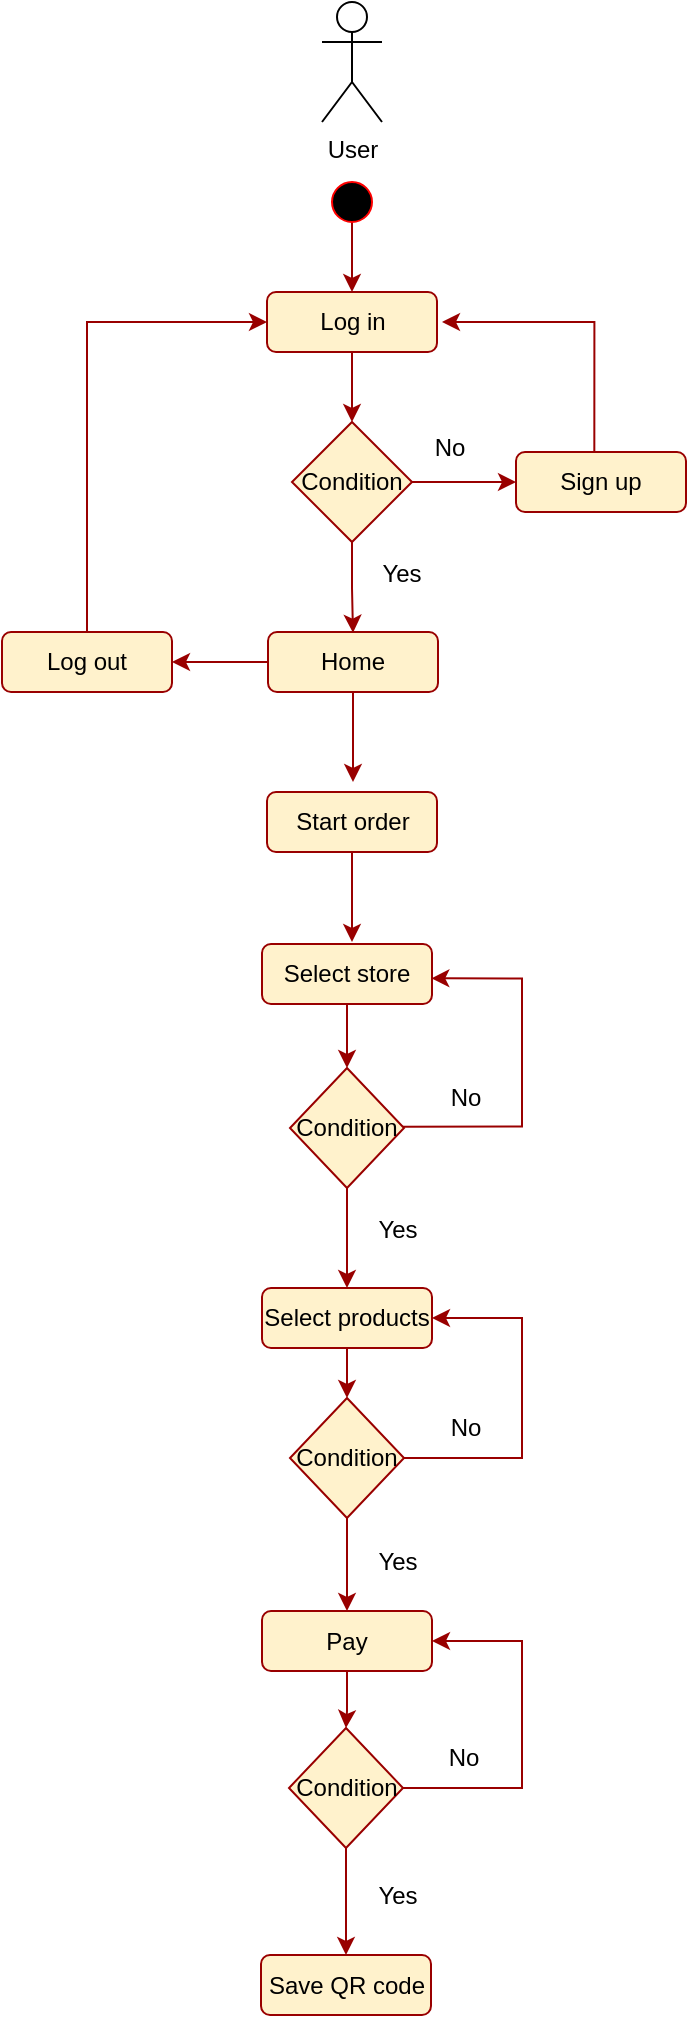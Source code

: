 <mxfile version="10.7.6" type="device"><diagram id="n8Qw_0tGo6ua8nbif8dE" name="Page-1"><mxGraphModel dx="472" dy="588" grid="1" gridSize="10" guides="1" tooltips="1" connect="1" arrows="1" fold="1" page="1" pageScale="1" pageWidth="827" pageHeight="1169" math="0" shadow="0"><root><mxCell id="0"/><mxCell id="1" parent="0"/><mxCell id="tTsXuasMWwU4qQd9reT4-35" value="User" style="shape=umlActor;verticalLabelPosition=bottom;labelBackgroundColor=#ffffff;verticalAlign=top;html=1;outlineConnect=0;" vertex="1" parent="1"><mxGeometry x="260" y="30" width="30" height="60" as="geometry"/></mxCell><mxCell id="tTsXuasMWwU4qQd9reT4-42" value="" style="edgeStyle=orthogonalEdgeStyle;rounded=0;orthogonalLoop=1;jettySize=auto;html=1;strokeColor=#990000;entryX=0.5;entryY=0;entryDx=0;entryDy=0;" edge="1" parent="1" source="tTsXuasMWwU4qQd9reT4-40" target="tTsXuasMWwU4qQd9reT4-43"><mxGeometry relative="1" as="geometry"><mxPoint x="275" y="170" as="targetPoint"/></mxGeometry></mxCell><mxCell id="tTsXuasMWwU4qQd9reT4-40" value="" style="ellipse;whiteSpace=wrap;html=1;aspect=fixed;fillColor=#000000;strokeColor=#FF0000;" vertex="1" parent="1"><mxGeometry x="265" y="120" width="20" height="20" as="geometry"/></mxCell><mxCell id="tTsXuasMWwU4qQd9reT4-45" value="" style="edgeStyle=orthogonalEdgeStyle;rounded=0;orthogonalLoop=1;jettySize=auto;html=1;strokeColor=#990000;exitX=0.5;exitY=1;exitDx=0;exitDy=0;" edge="1" parent="1" source="tTsXuasMWwU4qQd9reT4-43" target="tTsXuasMWwU4qQd9reT4-44"><mxGeometry relative="1" as="geometry"><mxPoint x="275" y="240" as="sourcePoint"/></mxGeometry></mxCell><mxCell id="tTsXuasMWwU4qQd9reT4-43" value="Log in" style="rounded=1;whiteSpace=wrap;html=1;strokeColor=#990000;fillColor=#fff2cc;" vertex="1" parent="1"><mxGeometry x="232.5" y="175" width="85" height="30" as="geometry"/></mxCell><mxCell id="tTsXuasMWwU4qQd9reT4-49" value="" style="edgeStyle=orthogonalEdgeStyle;rounded=0;orthogonalLoop=1;jettySize=auto;html=1;strokeColor=#990000;entryX=0.5;entryY=0;entryDx=0;entryDy=0;exitX=0.5;exitY=1;exitDx=0;exitDy=0;" edge="1" parent="1" source="tTsXuasMWwU4qQd9reT4-44"><mxGeometry relative="1" as="geometry"><mxPoint x="274.667" y="299.667" as="sourcePoint"/><mxPoint x="275.5" y="345.333" as="targetPoint"/><Array as="points"><mxPoint x="275" y="323"/></Array></mxGeometry></mxCell><mxCell id="tTsXuasMWwU4qQd9reT4-52" value="" style="edgeStyle=orthogonalEdgeStyle;rounded=0;orthogonalLoop=1;jettySize=auto;html=1;strokeColor=#990000;" edge="1" parent="1" source="tTsXuasMWwU4qQd9reT4-44" target="tTsXuasMWwU4qQd9reT4-51"><mxGeometry relative="1" as="geometry"/></mxCell><mxCell id="tTsXuasMWwU4qQd9reT4-44" value="Condition" style="rhombus;whiteSpace=wrap;html=1;strokeColor=#990000;fillColor=#fff2cc;" vertex="1" parent="1"><mxGeometry x="245" y="240" width="60" height="60" as="geometry"/></mxCell><mxCell id="tTsXuasMWwU4qQd9reT4-50" value="Yes" style="text;html=1;strokeColor=none;fillColor=none;align=center;verticalAlign=middle;whiteSpace=wrap;rounded=0;" vertex="1" parent="1"><mxGeometry x="279.5" y="306" width="40" height="20" as="geometry"/></mxCell><mxCell id="tTsXuasMWwU4qQd9reT4-54" value="" style="edgeStyle=orthogonalEdgeStyle;rounded=0;orthogonalLoop=1;jettySize=auto;html=1;strokeColor=#990000;" edge="1" parent="1"><mxGeometry relative="1" as="geometry"><mxPoint x="396.167" y="255" as="sourcePoint"/><mxPoint x="320" y="190" as="targetPoint"/><Array as="points"><mxPoint x="396" y="190"/></Array></mxGeometry></mxCell><mxCell id="tTsXuasMWwU4qQd9reT4-51" value="Sign up" style="rounded=1;whiteSpace=wrap;html=1;strokeColor=#990000;fillColor=#fff2cc;" vertex="1" parent="1"><mxGeometry x="357" y="255" width="85" height="30" as="geometry"/></mxCell><mxCell id="tTsXuasMWwU4qQd9reT4-55" value="No" style="text;html=1;strokeColor=none;fillColor=none;align=center;verticalAlign=middle;whiteSpace=wrap;rounded=0;" vertex="1" parent="1"><mxGeometry x="304" y="243" width="40" height="20" as="geometry"/></mxCell><mxCell id="tTsXuasMWwU4qQd9reT4-74" style="edgeStyle=orthogonalEdgeStyle;rounded=0;orthogonalLoop=1;jettySize=auto;html=1;strokeColor=#990000;" edge="1" parent="1" source="tTsXuasMWwU4qQd9reT4-56"><mxGeometry relative="1" as="geometry"><mxPoint x="275.5" y="420" as="targetPoint"/></mxGeometry></mxCell><mxCell id="tTsXuasMWwU4qQd9reT4-103" style="edgeStyle=orthogonalEdgeStyle;rounded=0;orthogonalLoop=1;jettySize=auto;html=1;entryX=1;entryY=0.5;entryDx=0;entryDy=0;strokeColor=#990000;" edge="1" parent="1" source="tTsXuasMWwU4qQd9reT4-56" target="tTsXuasMWwU4qQd9reT4-102"><mxGeometry relative="1" as="geometry"/></mxCell><mxCell id="tTsXuasMWwU4qQd9reT4-56" value="Home" style="rounded=1;whiteSpace=wrap;html=1;strokeColor=#990000;fillColor=#fff2cc;" vertex="1" parent="1"><mxGeometry x="233" y="345" width="85" height="30" as="geometry"/></mxCell><mxCell id="tTsXuasMWwU4qQd9reT4-77" style="edgeStyle=orthogonalEdgeStyle;rounded=0;orthogonalLoop=1;jettySize=auto;html=1;strokeColor=#990000;" edge="1" parent="1" source="tTsXuasMWwU4qQd9reT4-57"><mxGeometry relative="1" as="geometry"><mxPoint x="275" y="500" as="targetPoint"/></mxGeometry></mxCell><mxCell id="tTsXuasMWwU4qQd9reT4-57" value="Start order" style="rounded=1;whiteSpace=wrap;html=1;strokeColor=#990000;fillColor=#fff2cc;" vertex="1" parent="1"><mxGeometry x="232.5" y="425" width="85" height="30" as="geometry"/></mxCell><mxCell id="tTsXuasMWwU4qQd9reT4-78" style="edgeStyle=orthogonalEdgeStyle;rounded=0;orthogonalLoop=1;jettySize=auto;html=1;entryX=0.5;entryY=0;entryDx=0;entryDy=0;strokeColor=#990000;" edge="1" parent="1" source="tTsXuasMWwU4qQd9reT4-58" target="tTsXuasMWwU4qQd9reT4-75"><mxGeometry relative="1" as="geometry"/></mxCell><mxCell id="tTsXuasMWwU4qQd9reT4-58" value="Select store" style="rounded=1;whiteSpace=wrap;html=1;strokeColor=#990000;fillColor=#fff2cc;" vertex="1" parent="1"><mxGeometry x="230" y="501" width="85" height="30" as="geometry"/></mxCell><mxCell id="tTsXuasMWwU4qQd9reT4-88" style="edgeStyle=orthogonalEdgeStyle;rounded=0;orthogonalLoop=1;jettySize=auto;html=1;strokeColor=#990000;" edge="1" parent="1" source="tTsXuasMWwU4qQd9reT4-59" target="tTsXuasMWwU4qQd9reT4-85"><mxGeometry relative="1" as="geometry"/></mxCell><mxCell id="tTsXuasMWwU4qQd9reT4-59" value="Select products" style="rounded=1;whiteSpace=wrap;html=1;strokeColor=#990000;fillColor=#fff2cc;" vertex="1" parent="1"><mxGeometry x="230" y="673" width="85" height="30" as="geometry"/></mxCell><mxCell id="tTsXuasMWwU4qQd9reT4-97" style="edgeStyle=orthogonalEdgeStyle;rounded=0;orthogonalLoop=1;jettySize=auto;html=1;entryX=0.5;entryY=0;entryDx=0;entryDy=0;strokeColor=#990000;" edge="1" parent="1" source="tTsXuasMWwU4qQd9reT4-60" target="tTsXuasMWwU4qQd9reT4-94"><mxGeometry relative="1" as="geometry"/></mxCell><mxCell id="tTsXuasMWwU4qQd9reT4-60" value="Pay" style="rounded=1;whiteSpace=wrap;html=1;strokeColor=#990000;fillColor=#fff2cc;" vertex="1" parent="1"><mxGeometry x="230" y="834.5" width="85" height="30" as="geometry"/></mxCell><mxCell id="tTsXuasMWwU4qQd9reT4-79" style="edgeStyle=orthogonalEdgeStyle;rounded=0;orthogonalLoop=1;jettySize=auto;html=1;entryX=1;entryY=0.5;entryDx=0;entryDy=0;strokeColor=#990000;" edge="1" parent="1"><mxGeometry relative="1" as="geometry"><mxPoint x="298.467" y="592.333" as="sourcePoint"/><mxPoint x="314.667" y="518.167" as="targetPoint"/><Array as="points"><mxPoint x="360" y="592"/><mxPoint x="360" y="518"/></Array></mxGeometry></mxCell><mxCell id="tTsXuasMWwU4qQd9reT4-84" style="edgeStyle=orthogonalEdgeStyle;rounded=0;orthogonalLoop=1;jettySize=auto;html=1;entryX=0.5;entryY=0;entryDx=0;entryDy=0;strokeColor=#990000;" edge="1" parent="1" source="tTsXuasMWwU4qQd9reT4-75" target="tTsXuasMWwU4qQd9reT4-59"><mxGeometry relative="1" as="geometry"/></mxCell><mxCell id="tTsXuasMWwU4qQd9reT4-75" value="Condition" style="rhombus;whiteSpace=wrap;html=1;strokeColor=#990000;fillColor=#fff2cc;" vertex="1" parent="1"><mxGeometry x="244" y="563" width="57" height="60" as="geometry"/></mxCell><mxCell id="tTsXuasMWwU4qQd9reT4-80" value="Yes" style="text;html=1;strokeColor=none;fillColor=none;align=center;verticalAlign=middle;whiteSpace=wrap;rounded=0;" vertex="1" parent="1"><mxGeometry x="278" y="634" width="40" height="20" as="geometry"/></mxCell><mxCell id="tTsXuasMWwU4qQd9reT4-81" value="No" style="text;html=1;strokeColor=none;fillColor=none;align=center;verticalAlign=middle;whiteSpace=wrap;rounded=0;" vertex="1" parent="1"><mxGeometry x="311.5" y="567.5" width="40" height="20" as="geometry"/></mxCell><mxCell id="tTsXuasMWwU4qQd9reT4-90" value="" style="edgeStyle=orthogonalEdgeStyle;rounded=0;orthogonalLoop=1;jettySize=auto;html=1;strokeColor=#990000;entryX=1;entryY=0.5;entryDx=0;entryDy=0;" edge="1" parent="1" source="tTsXuasMWwU4qQd9reT4-85" target="tTsXuasMWwU4qQd9reT4-59"><mxGeometry relative="1" as="geometry"><mxPoint x="381" y="758" as="targetPoint"/><Array as="points"><mxPoint x="360" y="758"/><mxPoint x="360" y="688"/></Array></mxGeometry></mxCell><mxCell id="tTsXuasMWwU4qQd9reT4-91" style="edgeStyle=orthogonalEdgeStyle;rounded=0;orthogonalLoop=1;jettySize=auto;html=1;strokeColor=#990000;" edge="1" parent="1" source="tTsXuasMWwU4qQd9reT4-85" target="tTsXuasMWwU4qQd9reT4-60"><mxGeometry relative="1" as="geometry"/></mxCell><mxCell id="tTsXuasMWwU4qQd9reT4-85" value="Condition" style="rhombus;whiteSpace=wrap;html=1;strokeColor=#990000;fillColor=#fff2cc;" vertex="1" parent="1"><mxGeometry x="244" y="728" width="57" height="60" as="geometry"/></mxCell><mxCell id="tTsXuasMWwU4qQd9reT4-86" value="Yes" style="text;html=1;strokeColor=none;fillColor=none;align=center;verticalAlign=middle;whiteSpace=wrap;rounded=0;" vertex="1" parent="1"><mxGeometry x="278" y="800" width="40" height="20" as="geometry"/></mxCell><mxCell id="tTsXuasMWwU4qQd9reT4-87" value="No" style="text;html=1;strokeColor=none;fillColor=none;align=center;verticalAlign=middle;whiteSpace=wrap;rounded=0;" vertex="1" parent="1"><mxGeometry x="311.5" y="732.5" width="40" height="20" as="geometry"/></mxCell><mxCell id="tTsXuasMWwU4qQd9reT4-92" value="Save QR code" style="rounded=1;whiteSpace=wrap;html=1;strokeColor=#990000;fillColor=#fff2cc;" vertex="1" parent="1"><mxGeometry x="229.5" y="1006.5" width="85" height="30" as="geometry"/></mxCell><mxCell id="tTsXuasMWwU4qQd9reT4-93" style="edgeStyle=orthogonalEdgeStyle;rounded=0;orthogonalLoop=1;jettySize=auto;html=1;strokeColor=#990000;" edge="1" parent="1" source="tTsXuasMWwU4qQd9reT4-94" target="tTsXuasMWwU4qQd9reT4-92"><mxGeometry relative="1" as="geometry"/></mxCell><mxCell id="tTsXuasMWwU4qQd9reT4-99" value="" style="edgeStyle=orthogonalEdgeStyle;rounded=0;orthogonalLoop=1;jettySize=auto;html=1;strokeColor=#990000;entryX=1;entryY=0.5;entryDx=0;entryDy=0;" edge="1" parent="1" source="tTsXuasMWwU4qQd9reT4-94" target="tTsXuasMWwU4qQd9reT4-60"><mxGeometry relative="1" as="geometry"><mxPoint x="380.5" y="923" as="targetPoint"/><Array as="points"><mxPoint x="360" y="923"/><mxPoint x="360" y="850"/></Array></mxGeometry></mxCell><mxCell id="tTsXuasMWwU4qQd9reT4-94" value="Condition" style="rhombus;whiteSpace=wrap;html=1;strokeColor=#990000;fillColor=#fff2cc;" vertex="1" parent="1"><mxGeometry x="243.5" y="893" width="57" height="60" as="geometry"/></mxCell><mxCell id="tTsXuasMWwU4qQd9reT4-95" value="Yes" style="text;html=1;strokeColor=none;fillColor=none;align=center;verticalAlign=middle;whiteSpace=wrap;rounded=0;" vertex="1" parent="1"><mxGeometry x="277.5" y="967" width="40" height="20" as="geometry"/></mxCell><mxCell id="tTsXuasMWwU4qQd9reT4-96" value="No" style="text;html=1;strokeColor=none;fillColor=none;align=center;verticalAlign=middle;whiteSpace=wrap;rounded=0;" vertex="1" parent="1"><mxGeometry x="311" y="897.5" width="40" height="20" as="geometry"/></mxCell><mxCell id="tTsXuasMWwU4qQd9reT4-104" style="edgeStyle=orthogonalEdgeStyle;rounded=0;orthogonalLoop=1;jettySize=auto;html=1;entryX=0;entryY=0.5;entryDx=0;entryDy=0;strokeColor=#990000;" edge="1" parent="1" source="tTsXuasMWwU4qQd9reT4-102" target="tTsXuasMWwU4qQd9reT4-43"><mxGeometry relative="1" as="geometry"><Array as="points"><mxPoint x="142" y="190"/></Array></mxGeometry></mxCell><mxCell id="tTsXuasMWwU4qQd9reT4-102" value="Log out" style="rounded=1;whiteSpace=wrap;html=1;strokeColor=#990000;fillColor=#fff2cc;" vertex="1" parent="1"><mxGeometry x="100" y="345" width="85" height="30" as="geometry"/></mxCell></root></mxGraphModel></diagram></mxfile>